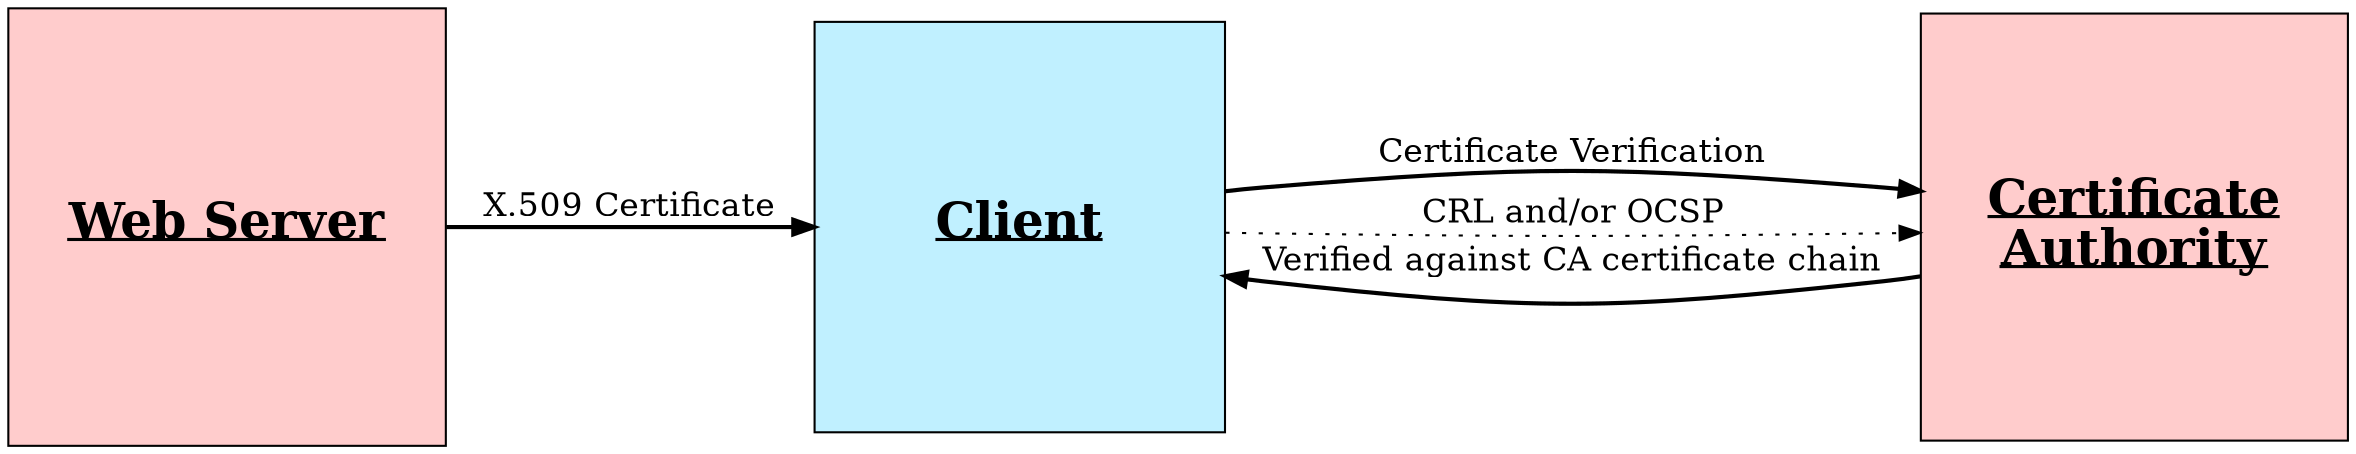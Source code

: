 digraph G {
	graph [
		rankdir = "LR";
	];

	node [
		shape = "square";
	];

	edge [
		style = "bold";
		fontsize = "16";
	];

	"client" [
		label = <<B><U>Client</U></B>>;
		fillcolor = "#C0F0FF";
		style = "filled";
		fontsize = "24";
		margin = "0.8";
	];
	
	"server" [
		label = <<B><U>Web Server</U></B>>;
		fillcolor = "#FFCCCC";
		style = "filled";
		fontsize = "24";
		margin = "0.4";
	];

	"CA" [
		label = <<B><U>Certificate<BR/>Authority</U></B>>;
		fillcolor = "#FFCCCC";
		style = "filled";
		fontsize = "24";
		margin = "0.45";
	];

	server -> client [label = "X.509 Certificate"]
	client -> CA [label = "Certificate Verification"]
	client -> CA [style = "dotted",label = "CRL and/or OCSP"]
	CA -> client [label = "Verified against CA certificate chain"]
}
